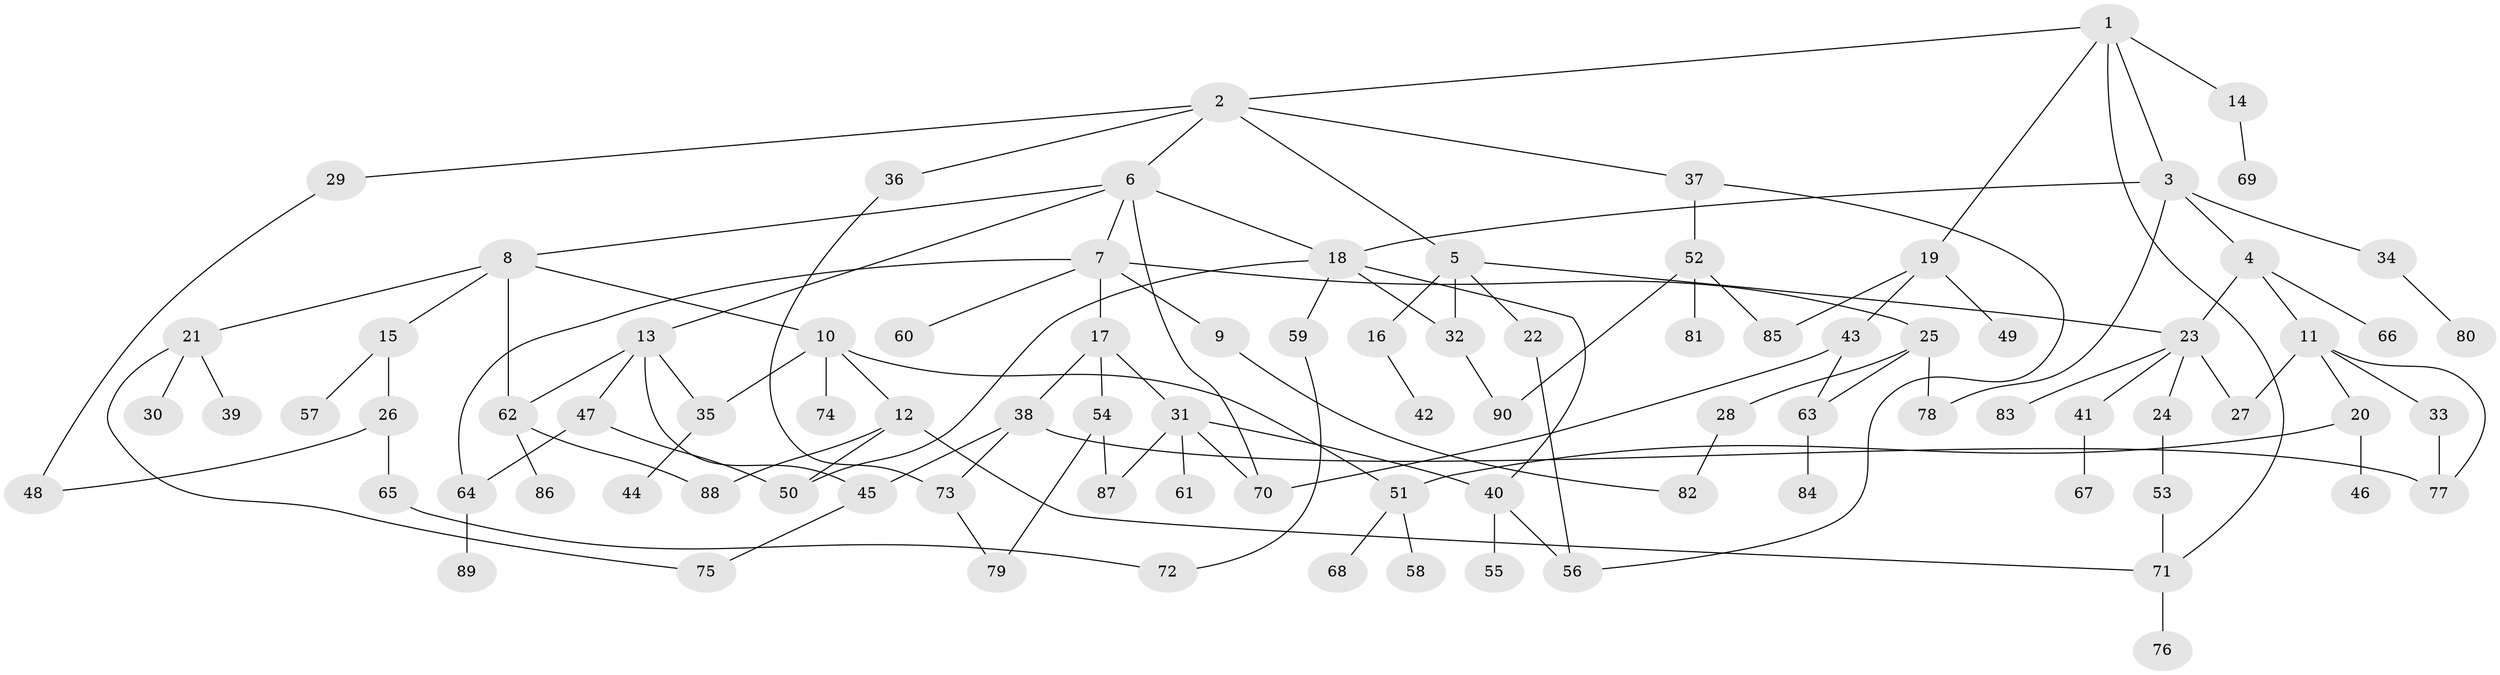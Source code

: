 // Generated by graph-tools (version 1.1) at 2025/13/03/09/25 04:13:19]
// undirected, 90 vertices, 121 edges
graph export_dot {
graph [start="1"]
  node [color=gray90,style=filled];
  1;
  2;
  3;
  4;
  5;
  6;
  7;
  8;
  9;
  10;
  11;
  12;
  13;
  14;
  15;
  16;
  17;
  18;
  19;
  20;
  21;
  22;
  23;
  24;
  25;
  26;
  27;
  28;
  29;
  30;
  31;
  32;
  33;
  34;
  35;
  36;
  37;
  38;
  39;
  40;
  41;
  42;
  43;
  44;
  45;
  46;
  47;
  48;
  49;
  50;
  51;
  52;
  53;
  54;
  55;
  56;
  57;
  58;
  59;
  60;
  61;
  62;
  63;
  64;
  65;
  66;
  67;
  68;
  69;
  70;
  71;
  72;
  73;
  74;
  75;
  76;
  77;
  78;
  79;
  80;
  81;
  82;
  83;
  84;
  85;
  86;
  87;
  88;
  89;
  90;
  1 -- 2;
  1 -- 3;
  1 -- 14;
  1 -- 19;
  1 -- 71;
  2 -- 5;
  2 -- 6;
  2 -- 29;
  2 -- 36;
  2 -- 37;
  3 -- 4;
  3 -- 34;
  3 -- 78;
  3 -- 18;
  4 -- 11;
  4 -- 66;
  4 -- 23;
  5 -- 16;
  5 -- 22;
  5 -- 23;
  5 -- 32;
  6 -- 7;
  6 -- 8;
  6 -- 13;
  6 -- 18;
  6 -- 70;
  7 -- 9;
  7 -- 17;
  7 -- 25;
  7 -- 60;
  7 -- 64;
  8 -- 10;
  8 -- 15;
  8 -- 21;
  8 -- 62;
  9 -- 82;
  10 -- 12;
  10 -- 51;
  10 -- 74;
  10 -- 35;
  11 -- 20;
  11 -- 27;
  11 -- 33;
  11 -- 77;
  12 -- 88;
  12 -- 71;
  12 -- 50;
  13 -- 35;
  13 -- 47;
  13 -- 62;
  13 -- 45;
  14 -- 69;
  15 -- 26;
  15 -- 57;
  16 -- 42;
  17 -- 31;
  17 -- 38;
  17 -- 54;
  18 -- 50;
  18 -- 59;
  18 -- 40;
  18 -- 32;
  19 -- 43;
  19 -- 49;
  19 -- 85;
  20 -- 46;
  20 -- 51;
  21 -- 30;
  21 -- 39;
  21 -- 75;
  22 -- 56;
  23 -- 24;
  23 -- 41;
  23 -- 83;
  23 -- 27;
  24 -- 53;
  25 -- 28;
  25 -- 63;
  25 -- 78;
  26 -- 65;
  26 -- 48;
  28 -- 82;
  29 -- 48;
  31 -- 40;
  31 -- 61;
  31 -- 70;
  31 -- 87;
  32 -- 90;
  33 -- 77;
  34 -- 80;
  35 -- 44;
  36 -- 73;
  37 -- 52;
  37 -- 56;
  38 -- 45;
  38 -- 73;
  38 -- 77;
  40 -- 55;
  40 -- 56;
  41 -- 67;
  43 -- 63;
  43 -- 70;
  45 -- 75;
  47 -- 64;
  47 -- 50;
  51 -- 58;
  51 -- 68;
  52 -- 81;
  52 -- 85;
  52 -- 90;
  53 -- 71;
  54 -- 87;
  54 -- 79;
  59 -- 72;
  62 -- 86;
  62 -- 88;
  63 -- 84;
  64 -- 89;
  65 -- 72;
  71 -- 76;
  73 -- 79;
}

